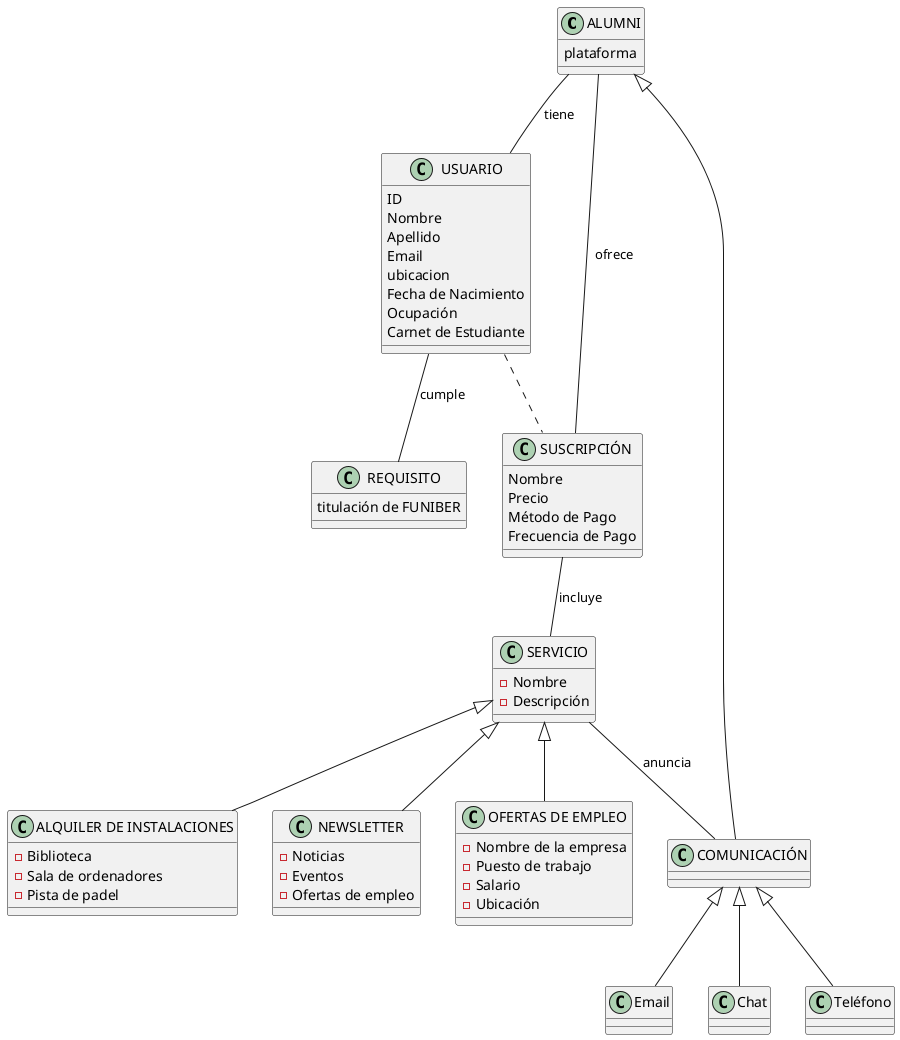 @startuml AlumniModel

'!theme amiga
skinparam defaultFontName Arial

class ALUMNI {
   plataforma
}

class USUARIO {
    ID
    Nombre 
    Apellido 
    Email 
    ubicacion 
    Fecha de Nacimiento 
    Ocupación
    Carnet de Estudiante
}

class REQUISITO {
    titulación de FUNIBER
}

class SUSCRIPCIÓN {
    Nombre 
    Precio 
    Método de Pago
    Frecuencia de Pago
}

class SERVICIO {
    - Nombre 
    - Descripción 
}

class COMUNICACIÓN {
}

class "ALQUILER DE INSTALACIONES" {
    - Biblioteca
    - Sala de ordenadores
    - Pista de padel
}

class NEWSLETTER {
    - Noticias
    - Eventos
    - Ofertas de empleo
}

class "OFERTAS DE EMPLEO" {
    - Nombre de la empresa
    - Puesto de trabajo
    - Salario
    - Ubicación
}

ALUMNI -- USUARIO : tiene
ALUMNI -- SUSCRIPCIÓN : ofrece
SUSCRIPCIÓN -- SERVICIO : incluye
USUARIO -- REQUISITO : cumple


ALUMNI <|-- "COMUNICACIÓN"
SERVICIO <|-- "ALQUILER DE INSTALACIONES"
SERVICIO <|-- "NEWSLETTER"
SERVICIO <|-- "OFERTAS DE EMPLEO"

USUARIO .. SUSCRIPCIÓN

SERVICIO -- "COMUNICACIÓN": anuncia

COMUNICACIÓN <|-d- Email
COMUNICACIÓN <|-d- Chat
COMUNICACIÓN <|-d- Teléfono

@enduml